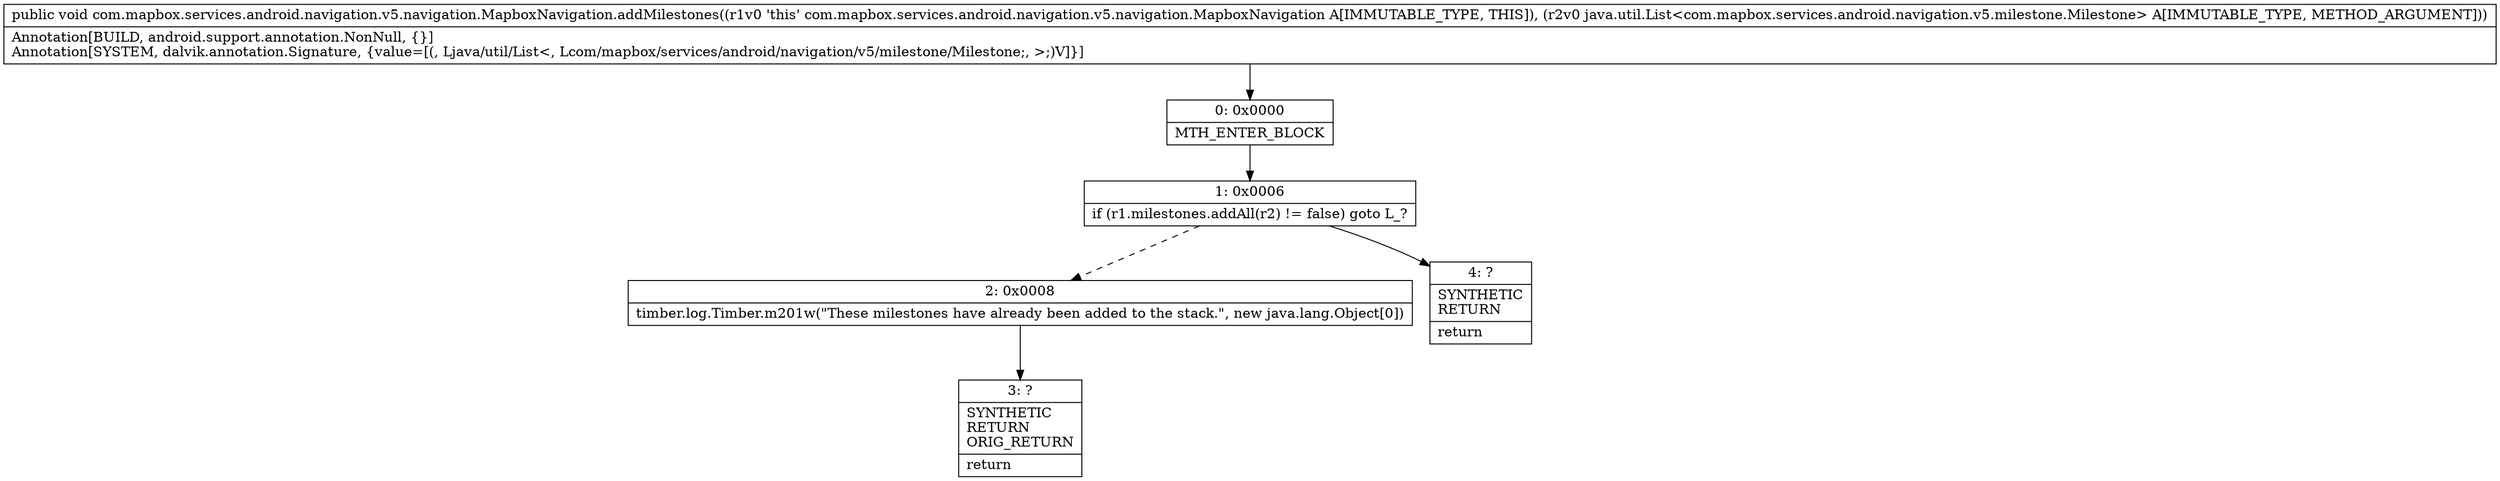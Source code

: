 digraph "CFG forcom.mapbox.services.android.navigation.v5.navigation.MapboxNavigation.addMilestones(Ljava\/util\/List;)V" {
Node_0 [shape=record,label="{0\:\ 0x0000|MTH_ENTER_BLOCK\l}"];
Node_1 [shape=record,label="{1\:\ 0x0006|if (r1.milestones.addAll(r2) != false) goto L_?\l}"];
Node_2 [shape=record,label="{2\:\ 0x0008|timber.log.Timber.m201w(\"These milestones have already been added to the stack.\", new java.lang.Object[0])\l}"];
Node_3 [shape=record,label="{3\:\ ?|SYNTHETIC\lRETURN\lORIG_RETURN\l|return\l}"];
Node_4 [shape=record,label="{4\:\ ?|SYNTHETIC\lRETURN\l|return\l}"];
MethodNode[shape=record,label="{public void com.mapbox.services.android.navigation.v5.navigation.MapboxNavigation.addMilestones((r1v0 'this' com.mapbox.services.android.navigation.v5.navigation.MapboxNavigation A[IMMUTABLE_TYPE, THIS]), (r2v0 java.util.List\<com.mapbox.services.android.navigation.v5.milestone.Milestone\> A[IMMUTABLE_TYPE, METHOD_ARGUMENT]))  | Annotation[BUILD, android.support.annotation.NonNull, \{\}]\lAnnotation[SYSTEM, dalvik.annotation.Signature, \{value=[(, Ljava\/util\/List\<, Lcom\/mapbox\/services\/android\/navigation\/v5\/milestone\/Milestone;, \>;)V]\}]\l}"];
MethodNode -> Node_0;
Node_0 -> Node_1;
Node_1 -> Node_2[style=dashed];
Node_1 -> Node_4;
Node_2 -> Node_3;
}

